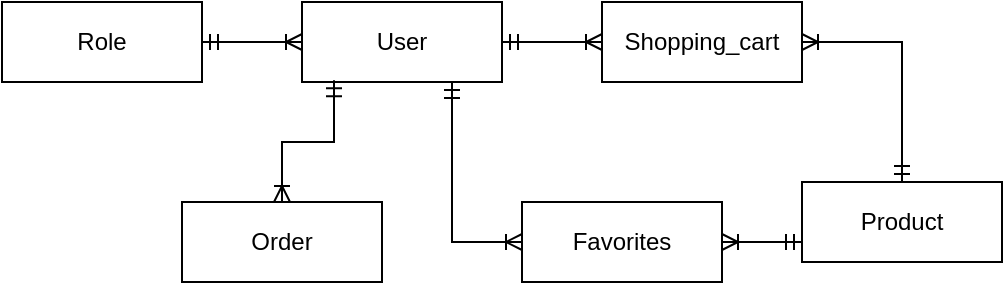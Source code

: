 <mxfile version="20.8.16" type="device"><diagram name="Page-1" id="-kWuqVHAD9UvMvrmM8aY"><mxGraphModel dx="1276" dy="614" grid="1" gridSize="10" guides="1" tooltips="1" connect="1" arrows="1" fold="1" page="1" pageScale="1" pageWidth="850" pageHeight="1100" math="0" shadow="0"><root><mxCell id="0"/><mxCell id="1" parent="0"/><mxCell id="LSYxTmEzNlTHjoLRynCH-57" value="Product" style="whiteSpace=wrap;html=1;align=center;" vertex="1" parent="1"><mxGeometry x="440" y="170" width="100" height="40" as="geometry"/></mxCell><mxCell id="LSYxTmEzNlTHjoLRynCH-65" value="User" style="whiteSpace=wrap;html=1;align=center;" vertex="1" parent="1"><mxGeometry x="190" y="80" width="100" height="40" as="geometry"/></mxCell><mxCell id="LSYxTmEzNlTHjoLRynCH-66" value="Role" style="whiteSpace=wrap;html=1;align=center;" vertex="1" parent="1"><mxGeometry x="40" y="80" width="100" height="40" as="geometry"/></mxCell><mxCell id="LSYxTmEzNlTHjoLRynCH-67" value="" style="edgeStyle=orthogonalEdgeStyle;fontSize=12;html=1;endArrow=ERoneToMany;startArrow=ERmandOne;rounded=0;entryX=0;entryY=0.5;entryDx=0;entryDy=0;exitX=1;exitY=0.5;exitDx=0;exitDy=0;" edge="1" parent="1" source="LSYxTmEzNlTHjoLRynCH-66" target="LSYxTmEzNlTHjoLRynCH-65"><mxGeometry width="100" height="100" relative="1" as="geometry"><mxPoint x="150" y="310" as="sourcePoint"/><mxPoint x="185" y="240" as="targetPoint"/></mxGeometry></mxCell><mxCell id="LSYxTmEzNlTHjoLRynCH-68" value="Order" style="whiteSpace=wrap;html=1;align=center;" vertex="1" parent="1"><mxGeometry x="130" y="180" width="100" height="40" as="geometry"/></mxCell><mxCell id="LSYxTmEzNlTHjoLRynCH-69" value="" style="edgeStyle=orthogonalEdgeStyle;fontSize=12;html=1;endArrow=ERoneToMany;startArrow=ERmandOne;rounded=0;entryX=0.5;entryY=0;entryDx=0;entryDy=0;exitX=0.16;exitY=0.979;exitDx=0;exitDy=0;exitPerimeter=0;" edge="1" parent="1" source="LSYxTmEzNlTHjoLRynCH-65" target="LSYxTmEzNlTHjoLRynCH-68"><mxGeometry width="100" height="100" relative="1" as="geometry"><mxPoint x="229" y="129" as="sourcePoint"/><mxPoint x="170" y="230" as="targetPoint"/></mxGeometry></mxCell><mxCell id="LSYxTmEzNlTHjoLRynCH-76" value="Shopping_cart" style="whiteSpace=wrap;html=1;align=center;" vertex="1" parent="1"><mxGeometry x="340" y="80" width="100" height="40" as="geometry"/></mxCell><mxCell id="LSYxTmEzNlTHjoLRynCH-77" value="" style="edgeStyle=orthogonalEdgeStyle;fontSize=12;html=1;endArrow=ERoneToMany;startArrow=ERmandOne;rounded=0;entryX=0;entryY=0.5;entryDx=0;entryDy=0;exitX=1;exitY=0.5;exitDx=0;exitDy=0;" edge="1" parent="1" source="LSYxTmEzNlTHjoLRynCH-65" target="LSYxTmEzNlTHjoLRynCH-76"><mxGeometry width="100" height="100" relative="1" as="geometry"><mxPoint x="320" y="160" as="sourcePoint"/><mxPoint x="370" y="160" as="targetPoint"/></mxGeometry></mxCell><mxCell id="LSYxTmEzNlTHjoLRynCH-78" value="Favorites" style="whiteSpace=wrap;html=1;align=center;" vertex="1" parent="1"><mxGeometry x="300" y="180" width="100" height="40" as="geometry"/></mxCell><mxCell id="LSYxTmEzNlTHjoLRynCH-79" value="" style="edgeStyle=orthogonalEdgeStyle;fontSize=12;html=1;endArrow=ERoneToMany;startArrow=ERmandOne;rounded=0;entryX=0;entryY=0.5;entryDx=0;entryDy=0;exitX=0.75;exitY=1;exitDx=0;exitDy=0;" edge="1" parent="1" source="LSYxTmEzNlTHjoLRynCH-65" target="LSYxTmEzNlTHjoLRynCH-78"><mxGeometry width="100" height="100" relative="1" as="geometry"><mxPoint x="240.0" y="220.02" as="sourcePoint"/><mxPoint x="240.7" y="297.5" as="targetPoint"/></mxGeometry></mxCell><mxCell id="LSYxTmEzNlTHjoLRynCH-80" value="" style="edgeStyle=orthogonalEdgeStyle;fontSize=12;html=1;endArrow=ERoneToMany;startArrow=ERmandOne;rounded=0;entryX=1;entryY=0.5;entryDx=0;entryDy=0;exitX=0;exitY=0.75;exitDx=0;exitDy=0;" edge="1" parent="1" source="LSYxTmEzNlTHjoLRynCH-57" target="LSYxTmEzNlTHjoLRynCH-78"><mxGeometry width="100" height="100" relative="1" as="geometry"><mxPoint x="449.3" y="162.52" as="sourcePoint"/><mxPoint x="450" y="240" as="targetPoint"/></mxGeometry></mxCell><mxCell id="LSYxTmEzNlTHjoLRynCH-81" value="" style="edgeStyle=orthogonalEdgeStyle;fontSize=12;html=1;endArrow=ERoneToMany;startArrow=ERmandOne;rounded=0;entryX=1;entryY=0.5;entryDx=0;entryDy=0;exitX=0.5;exitY=0;exitDx=0;exitDy=0;" edge="1" parent="1" source="LSYxTmEzNlTHjoLRynCH-57" target="LSYxTmEzNlTHjoLRynCH-76"><mxGeometry width="100" height="100" relative="1" as="geometry"><mxPoint x="459.3" y="172.52" as="sourcePoint"/><mxPoint x="460" y="250" as="targetPoint"/></mxGeometry></mxCell></root></mxGraphModel></diagram></mxfile>
